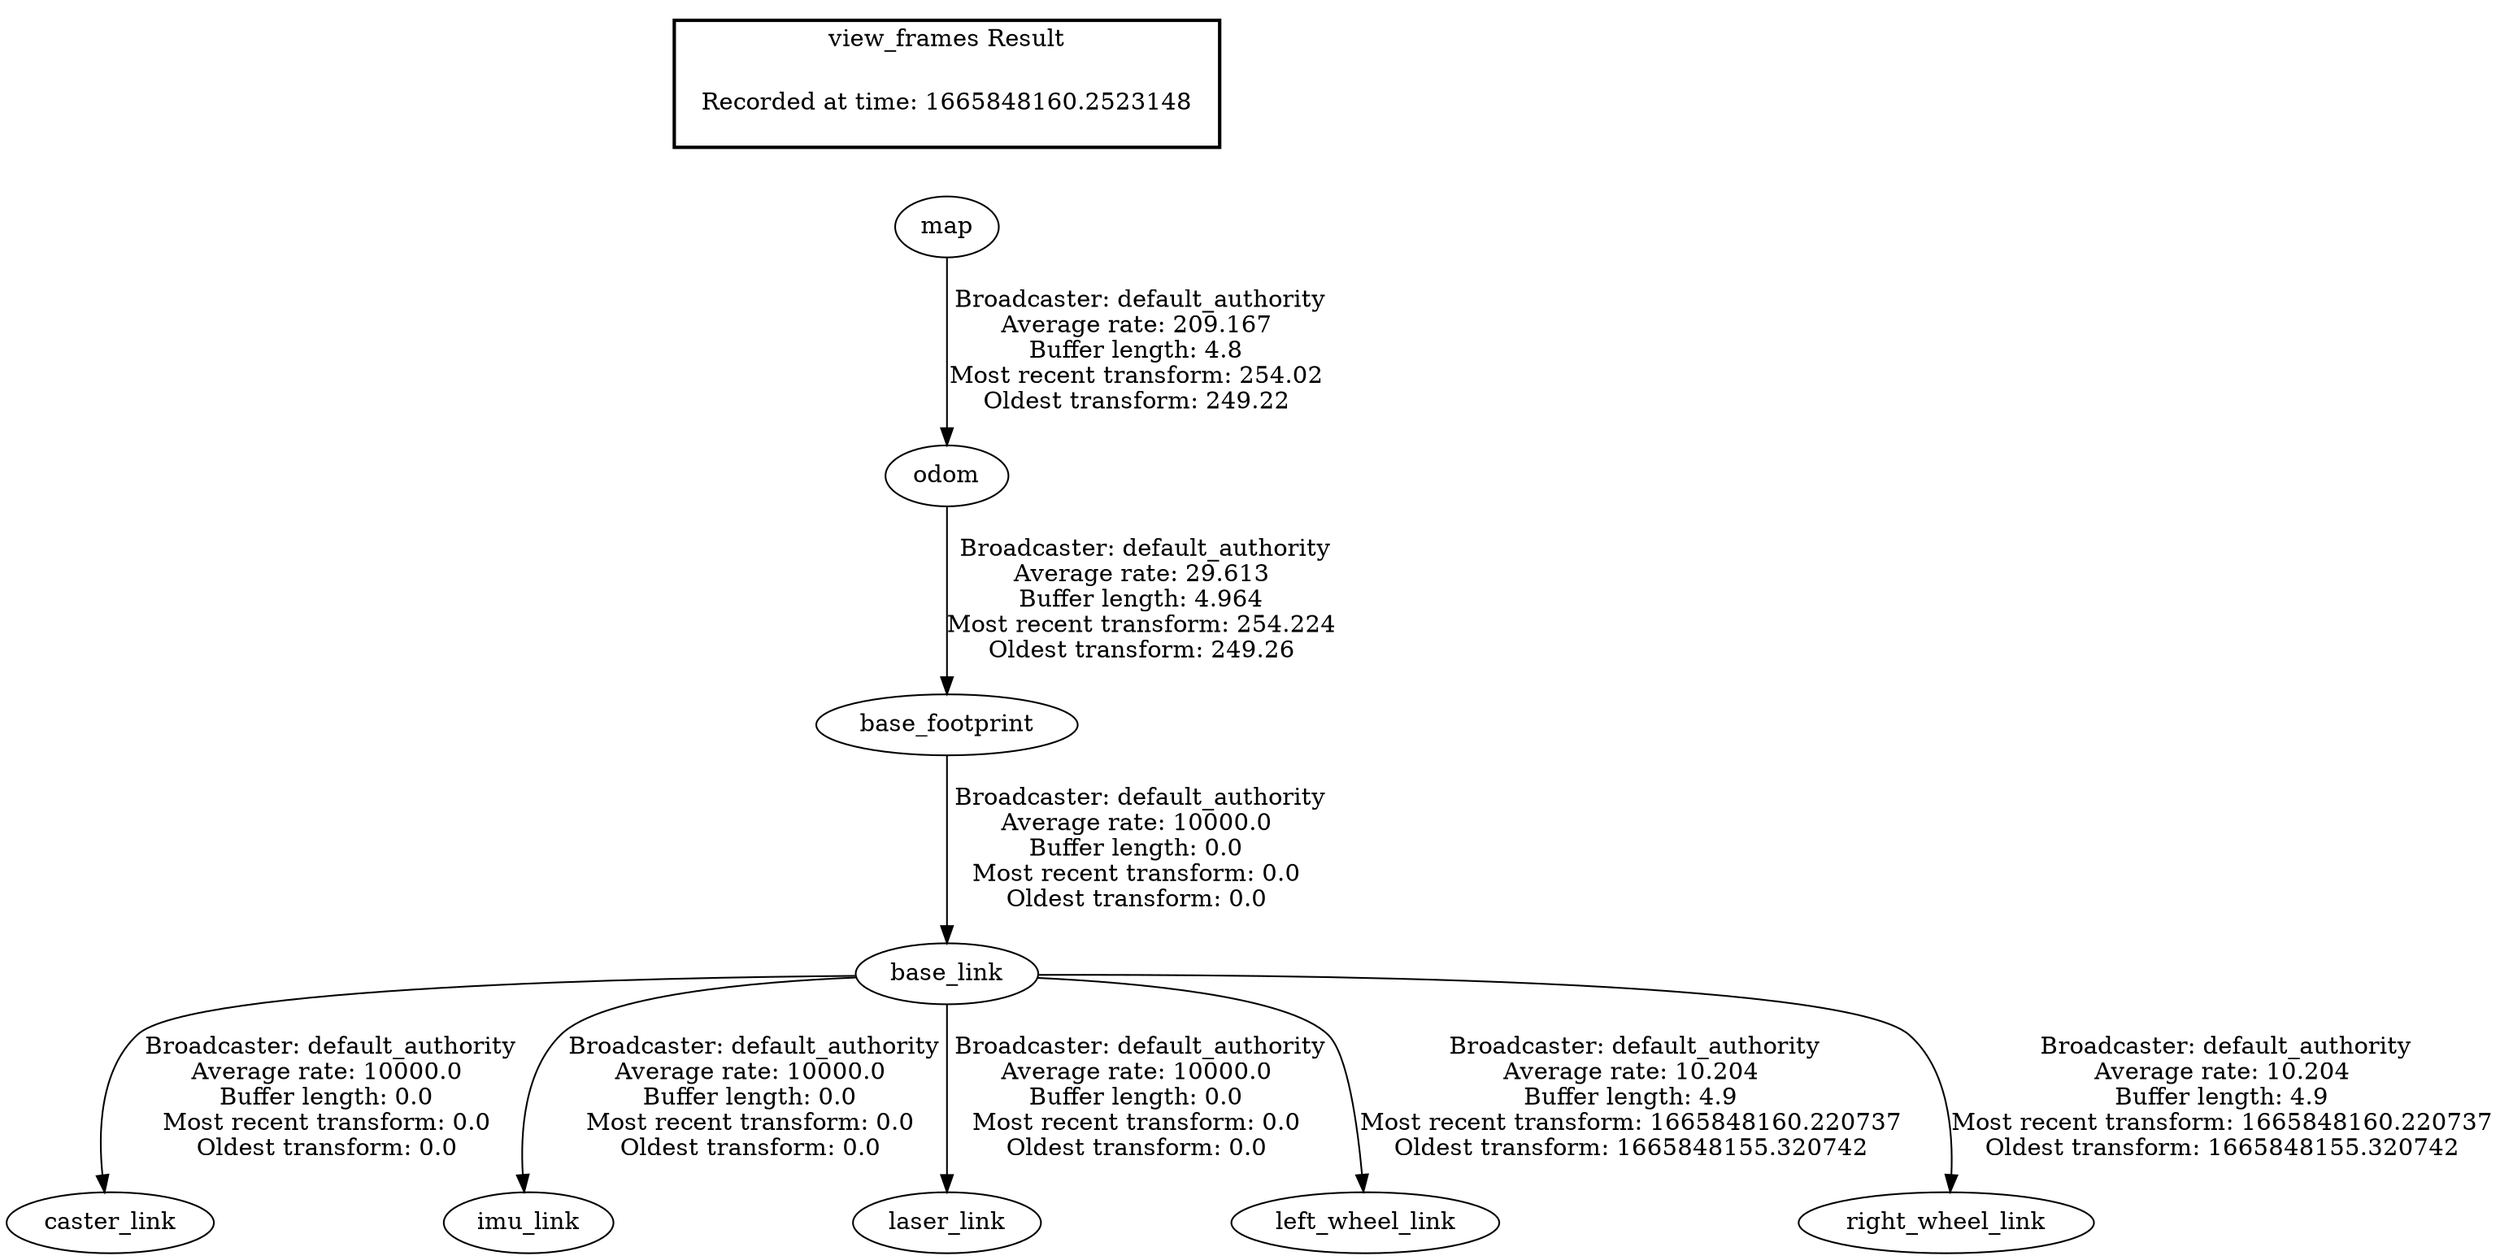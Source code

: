 digraph G {
"base_footprint" -> "base_link"[label=" Broadcaster: default_authority\nAverage rate: 10000.0\nBuffer length: 0.0\nMost recent transform: 0.0\nOldest transform: 0.0\n"];
"odom" -> "base_footprint"[label=" Broadcaster: default_authority\nAverage rate: 29.613\nBuffer length: 4.964\nMost recent transform: 254.224\nOldest transform: 249.26\n"];
"base_link" -> "caster_link"[label=" Broadcaster: default_authority\nAverage rate: 10000.0\nBuffer length: 0.0\nMost recent transform: 0.0\nOldest transform: 0.0\n"];
"base_link" -> "imu_link"[label=" Broadcaster: default_authority\nAverage rate: 10000.0\nBuffer length: 0.0\nMost recent transform: 0.0\nOldest transform: 0.0\n"];
"base_link" -> "laser_link"[label=" Broadcaster: default_authority\nAverage rate: 10000.0\nBuffer length: 0.0\nMost recent transform: 0.0\nOldest transform: 0.0\n"];
"base_link" -> "left_wheel_link"[label=" Broadcaster: default_authority\nAverage rate: 10.204\nBuffer length: 4.9\nMost recent transform: 1665848160.220737\nOldest transform: 1665848155.320742\n"];
"base_link" -> "right_wheel_link"[label=" Broadcaster: default_authority\nAverage rate: 10.204\nBuffer length: 4.9\nMost recent transform: 1665848160.220737\nOldest transform: 1665848155.320742\n"];
"map" -> "odom"[label=" Broadcaster: default_authority\nAverage rate: 209.167\nBuffer length: 4.8\nMost recent transform: 254.02\nOldest transform: 249.22\n"];
edge [style=invis];
 subgraph cluster_legend { style=bold; color=black; label ="view_frames Result";
"Recorded at time: 1665848160.2523148"[ shape=plaintext ] ;
}->"map";
}